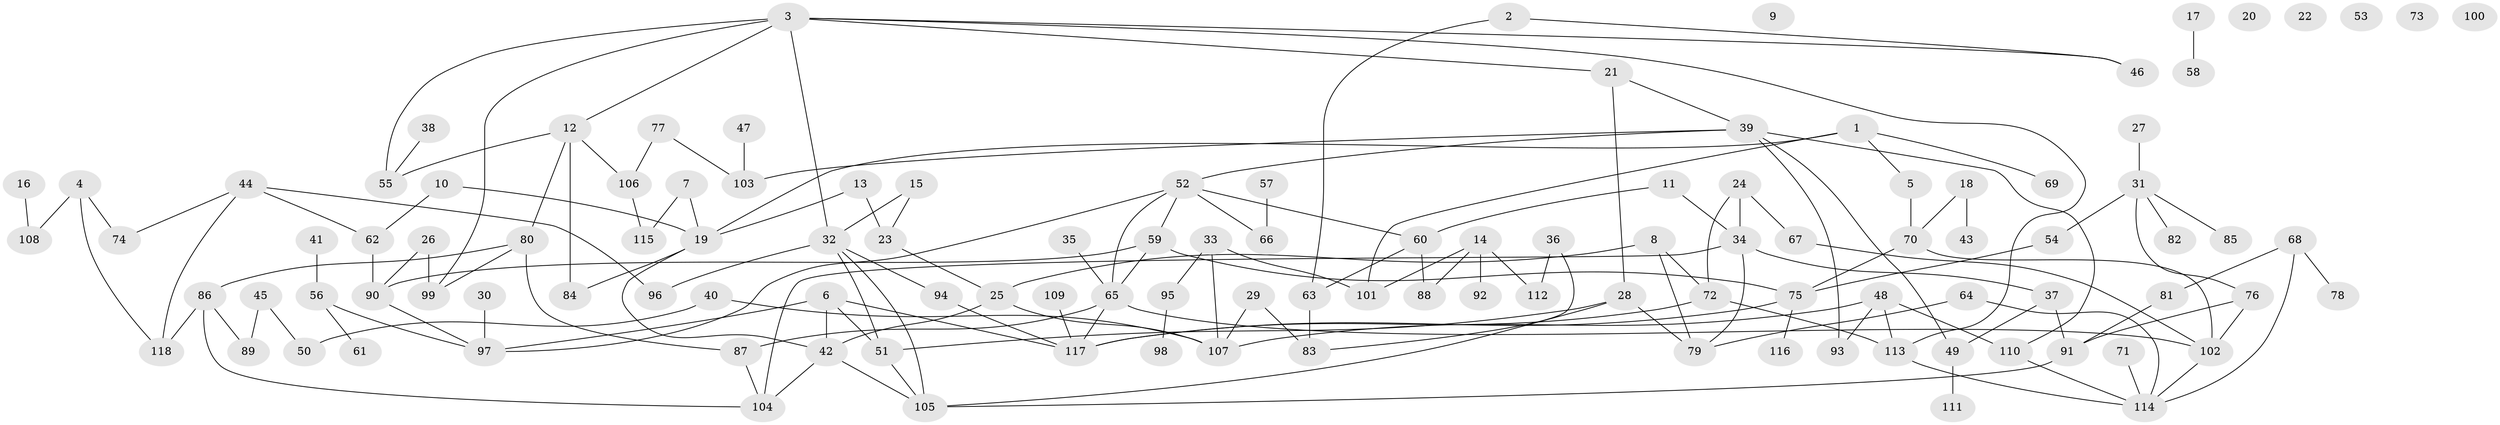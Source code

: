 // coarse degree distribution, {3: 0.09615384615384616, 11: 0.019230769230769232, 4: 0.21153846153846154, 8: 0.057692307692307696, 2: 0.21153846153846154, 5: 0.1346153846153846, 1: 0.19230769230769232, 6: 0.057692307692307696, 7: 0.019230769230769232}
// Generated by graph-tools (version 1.1) at 2025/48/03/04/25 22:48:02]
// undirected, 118 vertices, 161 edges
graph export_dot {
  node [color=gray90,style=filled];
  1;
  2;
  3;
  4;
  5;
  6;
  7;
  8;
  9;
  10;
  11;
  12;
  13;
  14;
  15;
  16;
  17;
  18;
  19;
  20;
  21;
  22;
  23;
  24;
  25;
  26;
  27;
  28;
  29;
  30;
  31;
  32;
  33;
  34;
  35;
  36;
  37;
  38;
  39;
  40;
  41;
  42;
  43;
  44;
  45;
  46;
  47;
  48;
  49;
  50;
  51;
  52;
  53;
  54;
  55;
  56;
  57;
  58;
  59;
  60;
  61;
  62;
  63;
  64;
  65;
  66;
  67;
  68;
  69;
  70;
  71;
  72;
  73;
  74;
  75;
  76;
  77;
  78;
  79;
  80;
  81;
  82;
  83;
  84;
  85;
  86;
  87;
  88;
  89;
  90;
  91;
  92;
  93;
  94;
  95;
  96;
  97;
  98;
  99;
  100;
  101;
  102;
  103;
  104;
  105;
  106;
  107;
  108;
  109;
  110;
  111;
  112;
  113;
  114;
  115;
  116;
  117;
  118;
  1 -- 5;
  1 -- 19;
  1 -- 69;
  1 -- 101;
  2 -- 46;
  2 -- 63;
  3 -- 12;
  3 -- 21;
  3 -- 32;
  3 -- 46;
  3 -- 55;
  3 -- 99;
  3 -- 113;
  4 -- 74;
  4 -- 108;
  4 -- 118;
  5 -- 70;
  6 -- 42;
  6 -- 51;
  6 -- 97;
  6 -- 117;
  7 -- 19;
  7 -- 115;
  8 -- 25;
  8 -- 72;
  8 -- 79;
  10 -- 19;
  10 -- 62;
  11 -- 34;
  11 -- 60;
  12 -- 55;
  12 -- 80;
  12 -- 84;
  12 -- 106;
  13 -- 19;
  13 -- 23;
  14 -- 88;
  14 -- 92;
  14 -- 101;
  14 -- 112;
  15 -- 23;
  15 -- 32;
  16 -- 108;
  17 -- 58;
  18 -- 43;
  18 -- 70;
  19 -- 42;
  19 -- 84;
  21 -- 28;
  21 -- 39;
  23 -- 25;
  24 -- 34;
  24 -- 67;
  24 -- 72;
  25 -- 42;
  25 -- 107;
  26 -- 90;
  26 -- 99;
  27 -- 31;
  28 -- 51;
  28 -- 79;
  28 -- 105;
  29 -- 83;
  29 -- 107;
  30 -- 97;
  31 -- 54;
  31 -- 76;
  31 -- 82;
  31 -- 85;
  32 -- 51;
  32 -- 94;
  32 -- 96;
  32 -- 105;
  33 -- 95;
  33 -- 101;
  33 -- 107;
  34 -- 37;
  34 -- 79;
  34 -- 104;
  35 -- 65;
  36 -- 83;
  36 -- 112;
  37 -- 49;
  37 -- 91;
  38 -- 55;
  39 -- 49;
  39 -- 52;
  39 -- 93;
  39 -- 103;
  39 -- 110;
  40 -- 50;
  40 -- 107;
  41 -- 56;
  42 -- 104;
  42 -- 105;
  44 -- 62;
  44 -- 74;
  44 -- 96;
  44 -- 118;
  45 -- 50;
  45 -- 89;
  47 -- 103;
  48 -- 93;
  48 -- 107;
  48 -- 110;
  48 -- 113;
  49 -- 111;
  51 -- 105;
  52 -- 59;
  52 -- 60;
  52 -- 65;
  52 -- 66;
  52 -- 97;
  54 -- 75;
  56 -- 61;
  56 -- 97;
  57 -- 66;
  59 -- 65;
  59 -- 75;
  59 -- 90;
  60 -- 63;
  60 -- 88;
  62 -- 90;
  63 -- 83;
  64 -- 79;
  64 -- 114;
  65 -- 87;
  65 -- 102;
  65 -- 117;
  67 -- 102;
  68 -- 78;
  68 -- 81;
  68 -- 114;
  70 -- 75;
  70 -- 102;
  71 -- 114;
  72 -- 113;
  72 -- 117;
  75 -- 116;
  75 -- 117;
  76 -- 91;
  76 -- 102;
  77 -- 103;
  77 -- 106;
  80 -- 86;
  80 -- 87;
  80 -- 99;
  81 -- 91;
  86 -- 89;
  86 -- 104;
  86 -- 118;
  87 -- 104;
  90 -- 97;
  91 -- 105;
  94 -- 117;
  95 -- 98;
  102 -- 114;
  106 -- 115;
  109 -- 117;
  110 -- 114;
  113 -- 114;
}
